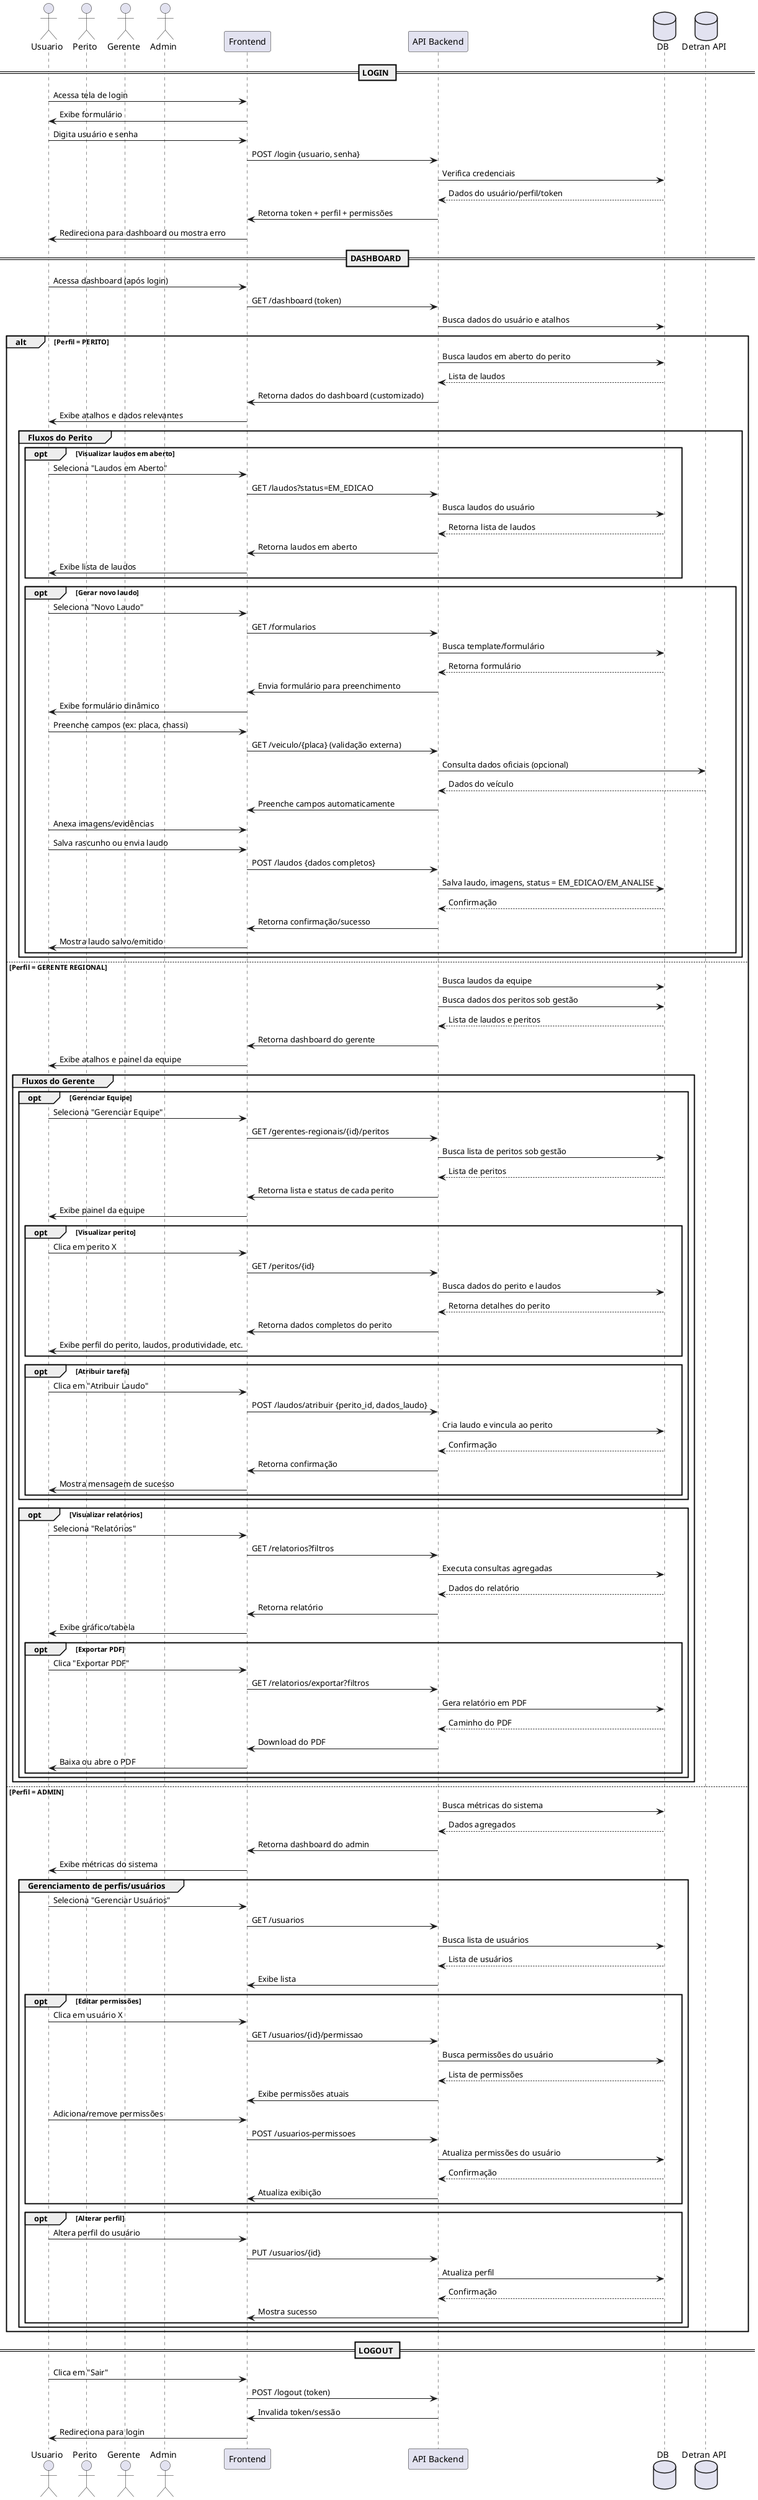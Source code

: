 @startuml sequencia
actor Usuario
actor Perito
actor Gerente
actor Admin
participant "Frontend" as FE
participant "API Backend" as API
database "DB"
database "Detran API" as Detran

== LOGIN ==
Usuario -> FE : Acessa tela de login
FE -> Usuario : Exibe formulário
Usuario -> FE : Digita usuário e senha
FE -> API : POST /login {usuario, senha}
API -> DB : Verifica credenciais
DB --> API : Dados do usuário/perfil/token
API -> FE : Retorna token + perfil + permissões
FE -> Usuario : Redireciona para dashboard ou mostra erro

== DASHBOARD ==
Usuario -> FE : Acessa dashboard (após login)
FE -> API : GET /dashboard (token)
API -> DB : Busca dados do usuário e atalhos

alt Perfil = PERITO
    API -> DB : Busca laudos em aberto do perito
    DB --> API : Lista de laudos
    API -> FE : Retorna dados do dashboard (customizado)
    FE -> Usuario : Exibe atalhos e dados relevantes

    group Fluxos do Perito
        opt Visualizar laudos em aberto
            Usuario -> FE : Seleciona "Laudos em Aberto"
            FE -> API : GET /laudos?status=EM_EDICAO
            API -> DB : Busca laudos do usuário
            DB --> API : Retorna lista de laudos
            API -> FE : Retorna laudos em aberto
            FE -> Usuario : Exibe lista de laudos
        end
        opt Gerar novo laudo
            Usuario -> FE : Seleciona "Novo Laudo"
            FE -> API : GET /formularios
            API -> DB : Busca template/formulário
            DB --> API : Retorna formulário
            API -> FE : Envia formulário para preenchimento
            FE -> Usuario : Exibe formulário dinâmico

            Usuario -> FE : Preenche campos (ex: placa, chassi)
            FE -> API : GET /veiculo/{placa} (validação externa)
            API -> Detran : Consulta dados oficiais (opcional)
            Detran --> API : Dados do veículo
            API -> FE : Preenche campos automaticamente

            Usuario -> FE : Anexa imagens/evidências
            Usuario -> FE : Salva rascunho ou envia laudo
            FE -> API : POST /laudos {dados completos}
            API -> DB : Salva laudo, imagens, status = EM_EDICAO/EM_ANALISE
            DB --> API : Confirmação
            API -> FE : Retorna confirmação/sucesso
            FE -> Usuario : Mostra laudo salvo/emitido
        end
    end

else Perfil = GERENTE REGIONAL
    API -> DB : Busca laudos da equipe
    API -> DB : Busca dados dos peritos sob gestão
    DB --> API : Lista de laudos e peritos
    API -> FE : Retorna dashboard do gerente
    FE -> Usuario : Exibe atalhos e painel da equipe

    group Fluxos do Gerente
        opt Gerenciar Equipe
            Usuario -> FE : Seleciona "Gerenciar Equipe"
            FE -> API : GET /gerentes-regionais/{id}/peritos
            API -> DB : Busca lista de peritos sob gestão
            DB --> API : Lista de peritos
            API -> FE : Retorna lista e status de cada perito
            FE -> Usuario : Exibe painel da equipe

            opt Visualizar perito
                Usuario -> FE : Clica em perito X
                FE -> API : GET /peritos/{id}
                API -> DB : Busca dados do perito e laudos
                DB --> API : Retorna detalhes do perito
                API -> FE : Retorna dados completos do perito
                FE -> Usuario : Exibe perfil do perito, laudos, produtividade, etc.
            end

            opt Atribuir tarefa
                Usuario -> FE : Clica em "Atribuir Laudo"
                FE -> API : POST /laudos/atribuir {perito_id, dados_laudo}
                API -> DB : Cria laudo e vincula ao perito
                DB --> API : Confirmação
                API -> FE : Retorna confirmação
                FE -> Usuario : Mostra mensagem de sucesso
            end
        end
        opt Visualizar relatórios
            Usuario -> FE : Seleciona "Relatórios"
            FE -> API : GET /relatorios?filtros
            API -> DB : Executa consultas agregadas
            DB --> API : Dados do relatório
            API -> FE : Retorna relatório
            FE -> Usuario : Exibe gráfico/tabela

            opt Exportar PDF
                Usuario -> FE : Clica "Exportar PDF"
                FE -> API : GET /relatorios/exportar?filtros
                API -> DB : Gera relatório em PDF
                DB --> API : Caminho do PDF
                API -> FE : Download do PDF
                FE -> Usuario : Baixa ou abre o PDF
            end
        end
    end

else Perfil = ADMIN
    API -> DB : Busca métricas do sistema
    DB --> API : Dados agregados
    API -> FE : Retorna dashboard do admin
    FE -> Usuario : Exibe métricas do sistema

    group Gerenciamento de perfis/usuários
        Usuario -> FE : Seleciona "Gerenciar Usuários"
        FE -> API : GET /usuarios
        API -> DB : Busca lista de usuários
        DB --> API : Lista de usuários
        API -> FE : Exibe lista

        opt Editar permissões
            Usuario -> FE : Clica em usuário X
            FE -> API : GET /usuarios/{id}/permissao
            API -> DB : Busca permissões do usuário
            DB --> API : Lista de permissões
            API -> FE : Exibe permissões atuais

            Usuario -> FE : Adiciona/remove permissões
            FE -> API : POST /usuarios-permissoes
            API -> DB : Atualiza permissões do usuário
            DB --> API : Confirmação
            API -> FE : Atualiza exibição
        end

        opt Alterar perfil
            Usuario -> FE : Altera perfil do usuário
            FE -> API : PUT /usuarios/{id}
            API -> DB : Atualiza perfil
            DB --> API : Confirmação
            API -> FE : Mostra sucesso
        end
    end
end

== LOGOUT ==
Usuario -> FE : Clica em "Sair"
FE -> API : POST /logout (token)
API -> FE : Invalida token/sessão
FE -> Usuario : Redireciona para login

@enduml
